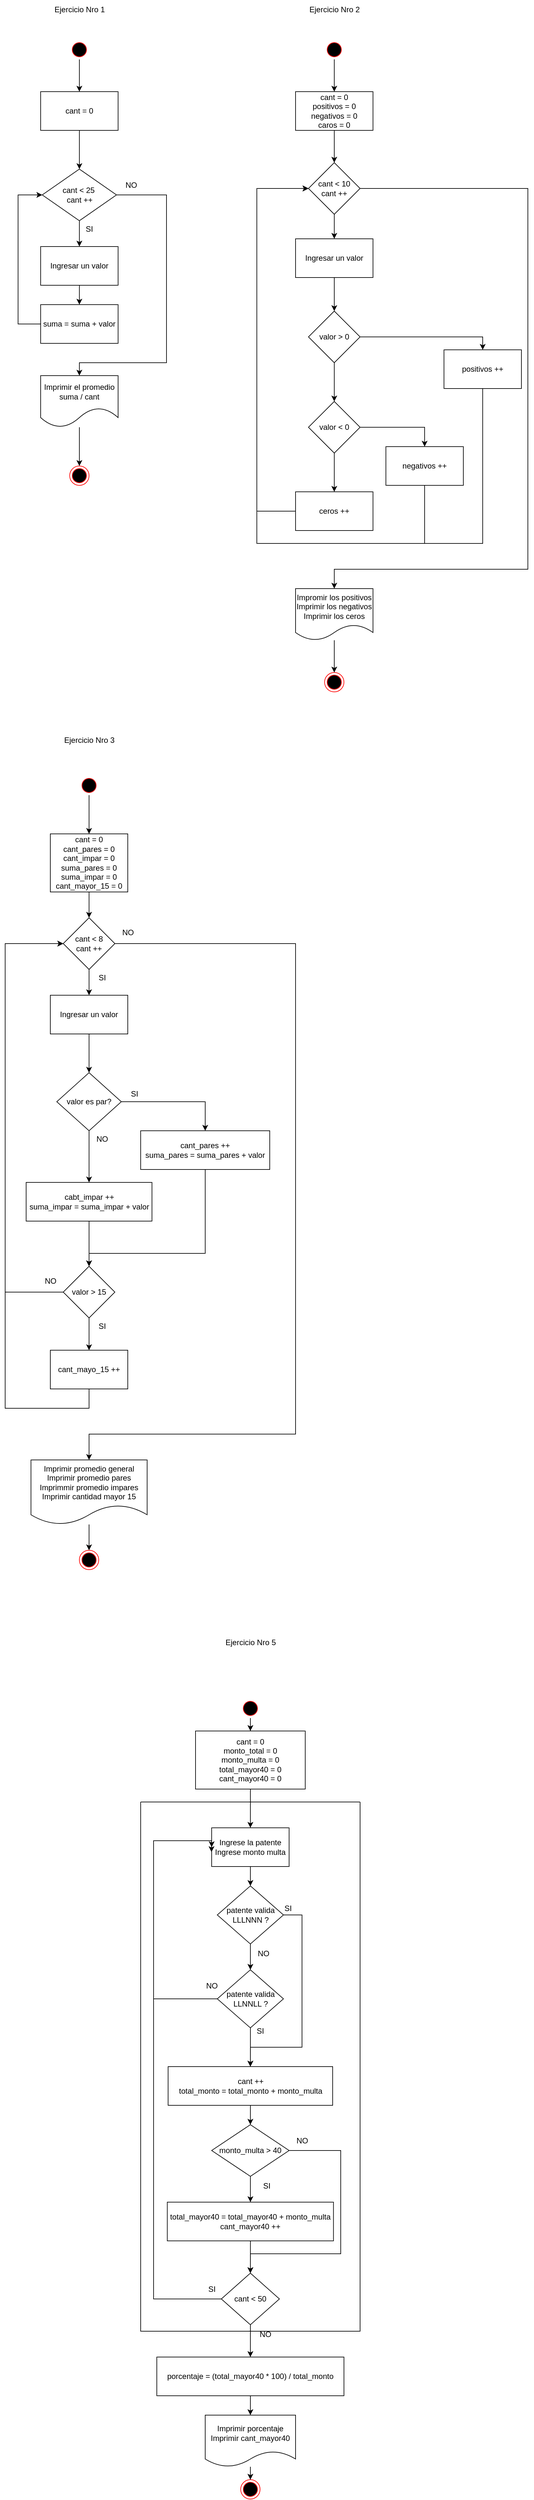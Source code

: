 <mxfile version="24.4.0" type="device">
  <diagram name="Page-1" id="738_fvAYB-Y-a5Oyajcu">
    <mxGraphModel dx="1647" dy="803" grid="1" gridSize="10" guides="1" tooltips="1" connect="1" arrows="1" fold="1" page="1" pageScale="1" pageWidth="850" pageHeight="1100" math="0" shadow="0">
      <root>
        <mxCell id="0" />
        <mxCell id="1" parent="0" />
        <mxCell id="kHOtdZWj9NgTq4LEb3Aq-25" value="" style="edgeStyle=orthogonalEdgeStyle;rounded=0;orthogonalLoop=1;jettySize=auto;html=1;" parent="1" source="kHOtdZWj9NgTq4LEb3Aq-1" target="kHOtdZWj9NgTq4LEb3Aq-7" edge="1">
          <mxGeometry relative="1" as="geometry" />
        </mxCell>
        <mxCell id="kHOtdZWj9NgTq4LEb3Aq-1" value="" style="ellipse;html=1;shape=startState;fillColor=#000000;strokeColor=#ff0000;" parent="1" vertex="1">
          <mxGeometry x="130" y="80" width="30" height="30" as="geometry" />
        </mxCell>
        <mxCell id="kHOtdZWj9NgTq4LEb3Aq-3" value="" style="ellipse;html=1;shape=endState;fillColor=#000000;strokeColor=#ff0000;" parent="1" vertex="1">
          <mxGeometry x="130" y="740" width="30" height="30" as="geometry" />
        </mxCell>
        <mxCell id="kHOtdZWj9NgTq4LEb3Aq-39" value="" style="edgeStyle=orthogonalEdgeStyle;rounded=0;orthogonalLoop=1;jettySize=auto;html=1;" parent="1" source="kHOtdZWj9NgTq4LEb3Aq-4" target="kHOtdZWj9NgTq4LEb3Aq-30" edge="1">
          <mxGeometry relative="1" as="geometry" />
        </mxCell>
        <mxCell id="kHOtdZWj9NgTq4LEb3Aq-4" value="" style="ellipse;html=1;shape=startState;fillColor=#000000;strokeColor=#ff0000;" parent="1" vertex="1">
          <mxGeometry x="525" y="80" width="30" height="30" as="geometry" />
        </mxCell>
        <mxCell id="kHOtdZWj9NgTq4LEb3Aq-5" value="" style="ellipse;html=1;shape=endState;fillColor=#000000;strokeColor=#ff0000;" parent="1" vertex="1">
          <mxGeometry x="525" y="1060" width="30" height="30" as="geometry" />
        </mxCell>
        <mxCell id="kHOtdZWj9NgTq4LEb3Aq-24" value="" style="edgeStyle=orthogonalEdgeStyle;rounded=0;orthogonalLoop=1;jettySize=auto;html=1;" parent="1" source="kHOtdZWj9NgTq4LEb3Aq-7" target="kHOtdZWj9NgTq4LEb3Aq-9" edge="1">
          <mxGeometry relative="1" as="geometry" />
        </mxCell>
        <mxCell id="kHOtdZWj9NgTq4LEb3Aq-7" value="cant = 0" style="rounded=0;whiteSpace=wrap;html=1;" parent="1" vertex="1">
          <mxGeometry x="85" y="160" width="120" height="60" as="geometry" />
        </mxCell>
        <mxCell id="kHOtdZWj9NgTq4LEb3Aq-21" value="" style="edgeStyle=orthogonalEdgeStyle;rounded=0;orthogonalLoop=1;jettySize=auto;html=1;" parent="1" source="kHOtdZWj9NgTq4LEb3Aq-9" target="kHOtdZWj9NgTq4LEb3Aq-18" edge="1">
          <mxGeometry relative="1" as="geometry" />
        </mxCell>
        <mxCell id="kHOtdZWj9NgTq4LEb3Aq-23" style="edgeStyle=orthogonalEdgeStyle;rounded=0;orthogonalLoop=1;jettySize=auto;html=1;" parent="1" source="kHOtdZWj9NgTq4LEb3Aq-9" target="kHOtdZWj9NgTq4LEb3Aq-10" edge="1">
          <mxGeometry relative="1" as="geometry">
            <Array as="points">
              <mxPoint x="280" y="320" />
              <mxPoint x="280" y="580" />
              <mxPoint x="145" y="580" />
            </Array>
          </mxGeometry>
        </mxCell>
        <mxCell id="kHOtdZWj9NgTq4LEb3Aq-9" value="cant &amp;lt; 25&amp;nbsp;&lt;br&gt;cant ++" style="rhombus;whiteSpace=wrap;html=1;" parent="1" vertex="1">
          <mxGeometry x="87.5" y="280" width="115" height="80" as="geometry" />
        </mxCell>
        <mxCell id="kHOtdZWj9NgTq4LEb3Aq-26" value="" style="edgeStyle=orthogonalEdgeStyle;rounded=0;orthogonalLoop=1;jettySize=auto;html=1;" parent="1" source="kHOtdZWj9NgTq4LEb3Aq-10" target="kHOtdZWj9NgTq4LEb3Aq-3" edge="1">
          <mxGeometry relative="1" as="geometry" />
        </mxCell>
        <mxCell id="kHOtdZWj9NgTq4LEb3Aq-10" value="Imprimir el promedio&lt;br&gt;suma / cant" style="shape=document;whiteSpace=wrap;html=1;boundedLbl=1;size=0.375;" parent="1" vertex="1">
          <mxGeometry x="85" y="600" width="120" height="80" as="geometry" />
        </mxCell>
        <mxCell id="kHOtdZWj9NgTq4LEb3Aq-22" value="" style="edgeStyle=orthogonalEdgeStyle;rounded=0;orthogonalLoop=1;jettySize=auto;html=1;" parent="1" source="kHOtdZWj9NgTq4LEb3Aq-18" target="kHOtdZWj9NgTq4LEb3Aq-19" edge="1">
          <mxGeometry relative="1" as="geometry" />
        </mxCell>
        <mxCell id="kHOtdZWj9NgTq4LEb3Aq-18" value="Ingresar un valor" style="rounded=0;whiteSpace=wrap;html=1;" parent="1" vertex="1">
          <mxGeometry x="85" y="400" width="120" height="60" as="geometry" />
        </mxCell>
        <mxCell id="kHOtdZWj9NgTq4LEb3Aq-20" style="edgeStyle=orthogonalEdgeStyle;rounded=0;orthogonalLoop=1;jettySize=auto;html=1;entryX=0;entryY=0.5;entryDx=0;entryDy=0;" parent="1" source="kHOtdZWj9NgTq4LEb3Aq-19" target="kHOtdZWj9NgTq4LEb3Aq-9" edge="1">
          <mxGeometry relative="1" as="geometry">
            <Array as="points">
              <mxPoint x="50" y="520" />
              <mxPoint x="50" y="320" />
            </Array>
          </mxGeometry>
        </mxCell>
        <mxCell id="kHOtdZWj9NgTq4LEb3Aq-19" value="suma = suma + valor" style="rounded=0;whiteSpace=wrap;html=1;" parent="1" vertex="1">
          <mxGeometry x="85" y="490" width="120" height="60" as="geometry" />
        </mxCell>
        <mxCell id="kHOtdZWj9NgTq4LEb3Aq-27" value="SI" style="text;html=1;align=center;verticalAlign=middle;resizable=0;points=[];autosize=1;strokeColor=none;fillColor=none;" parent="1" vertex="1">
          <mxGeometry x="145" y="358" width="30" height="30" as="geometry" />
        </mxCell>
        <mxCell id="kHOtdZWj9NgTq4LEb3Aq-28" value="NO" style="text;html=1;align=center;verticalAlign=middle;resizable=0;points=[];autosize=1;strokeColor=none;fillColor=none;" parent="1" vertex="1">
          <mxGeometry x="205" y="290" width="40" height="30" as="geometry" />
        </mxCell>
        <mxCell id="kHOtdZWj9NgTq4LEb3Aq-40" value="" style="edgeStyle=orthogonalEdgeStyle;rounded=0;orthogonalLoop=1;jettySize=auto;html=1;" parent="1" source="kHOtdZWj9NgTq4LEb3Aq-30" target="kHOtdZWj9NgTq4LEb3Aq-31" edge="1">
          <mxGeometry relative="1" as="geometry" />
        </mxCell>
        <mxCell id="kHOtdZWj9NgTq4LEb3Aq-30" value="cant = 0&lt;br&gt;positivos = 0&lt;br&gt;negativos = 0&lt;br&gt;caros = 0" style="rounded=0;whiteSpace=wrap;html=1;" parent="1" vertex="1">
          <mxGeometry x="480" y="160" width="120" height="60" as="geometry" />
        </mxCell>
        <mxCell id="kHOtdZWj9NgTq4LEb3Aq-41" value="" style="edgeStyle=orthogonalEdgeStyle;rounded=0;orthogonalLoop=1;jettySize=auto;html=1;" parent="1" source="kHOtdZWj9NgTq4LEb3Aq-31" target="kHOtdZWj9NgTq4LEb3Aq-32" edge="1">
          <mxGeometry relative="1" as="geometry" />
        </mxCell>
        <mxCell id="kHOtdZWj9NgTq4LEb3Aq-54" style="edgeStyle=orthogonalEdgeStyle;rounded=0;orthogonalLoop=1;jettySize=auto;html=1;" parent="1" source="kHOtdZWj9NgTq4LEb3Aq-31" target="kHOtdZWj9NgTq4LEb3Aq-34" edge="1">
          <mxGeometry relative="1" as="geometry">
            <Array as="points">
              <mxPoint x="840" y="310" />
              <mxPoint x="840" y="900" />
              <mxPoint x="540" y="900" />
            </Array>
          </mxGeometry>
        </mxCell>
        <mxCell id="kHOtdZWj9NgTq4LEb3Aq-31" value="cant &amp;lt; 10&lt;br&gt;cant ++" style="rhombus;whiteSpace=wrap;html=1;" parent="1" vertex="1">
          <mxGeometry x="500" y="270" width="80" height="80" as="geometry" />
        </mxCell>
        <mxCell id="kHOtdZWj9NgTq4LEb3Aq-42" value="" style="edgeStyle=orthogonalEdgeStyle;rounded=0;orthogonalLoop=1;jettySize=auto;html=1;" parent="1" source="kHOtdZWj9NgTq4LEb3Aq-32" target="kHOtdZWj9NgTq4LEb3Aq-36" edge="1">
          <mxGeometry relative="1" as="geometry" />
        </mxCell>
        <mxCell id="kHOtdZWj9NgTq4LEb3Aq-32" value="Ingresar un valor" style="rounded=0;whiteSpace=wrap;html=1;" parent="1" vertex="1">
          <mxGeometry x="480" y="388" width="120" height="60" as="geometry" />
        </mxCell>
        <mxCell id="kHOtdZWj9NgTq4LEb3Aq-51" style="edgeStyle=orthogonalEdgeStyle;rounded=0;orthogonalLoop=1;jettySize=auto;html=1;entryX=0;entryY=0.5;entryDx=0;entryDy=0;" parent="1" source="kHOtdZWj9NgTq4LEb3Aq-33" target="kHOtdZWj9NgTq4LEb3Aq-31" edge="1">
          <mxGeometry relative="1" as="geometry">
            <Array as="points">
              <mxPoint x="770" y="860" />
              <mxPoint x="420" y="860" />
              <mxPoint x="420" y="310" />
            </Array>
          </mxGeometry>
        </mxCell>
        <mxCell id="kHOtdZWj9NgTq4LEb3Aq-33" value="positivos ++" style="rounded=0;whiteSpace=wrap;html=1;" parent="1" vertex="1">
          <mxGeometry x="710" y="560" width="120" height="60" as="geometry" />
        </mxCell>
        <mxCell id="kHOtdZWj9NgTq4LEb3Aq-53" value="" style="edgeStyle=orthogonalEdgeStyle;rounded=0;orthogonalLoop=1;jettySize=auto;html=1;" parent="1" source="kHOtdZWj9NgTq4LEb3Aq-34" target="kHOtdZWj9NgTq4LEb3Aq-5" edge="1">
          <mxGeometry relative="1" as="geometry" />
        </mxCell>
        <mxCell id="kHOtdZWj9NgTq4LEb3Aq-34" value="Impromir los positivos&lt;br&gt;Imprimir los negativos&lt;br&gt;Imprimir los ceros" style="shape=document;whiteSpace=wrap;html=1;boundedLbl=1;" parent="1" vertex="1">
          <mxGeometry x="480" y="930" width="120" height="80" as="geometry" />
        </mxCell>
        <mxCell id="kHOtdZWj9NgTq4LEb3Aq-44" value="" style="edgeStyle=orthogonalEdgeStyle;rounded=0;orthogonalLoop=1;jettySize=auto;html=1;" parent="1" source="kHOtdZWj9NgTq4LEb3Aq-35" target="kHOtdZWj9NgTq4LEb3Aq-38" edge="1">
          <mxGeometry relative="1" as="geometry" />
        </mxCell>
        <mxCell id="kHOtdZWj9NgTq4LEb3Aq-49" style="edgeStyle=orthogonalEdgeStyle;rounded=0;orthogonalLoop=1;jettySize=auto;html=1;entryX=0.5;entryY=0;entryDx=0;entryDy=0;" parent="1" source="kHOtdZWj9NgTq4LEb3Aq-35" target="kHOtdZWj9NgTq4LEb3Aq-37" edge="1">
          <mxGeometry relative="1" as="geometry" />
        </mxCell>
        <mxCell id="kHOtdZWj9NgTq4LEb3Aq-35" value="valor &amp;lt; 0" style="rhombus;whiteSpace=wrap;html=1;" parent="1" vertex="1">
          <mxGeometry x="500" y="640" width="80" height="80" as="geometry" />
        </mxCell>
        <mxCell id="kHOtdZWj9NgTq4LEb3Aq-43" value="" style="edgeStyle=orthogonalEdgeStyle;rounded=0;orthogonalLoop=1;jettySize=auto;html=1;" parent="1" source="kHOtdZWj9NgTq4LEb3Aq-36" target="kHOtdZWj9NgTq4LEb3Aq-35" edge="1">
          <mxGeometry relative="1" as="geometry" />
        </mxCell>
        <mxCell id="kHOtdZWj9NgTq4LEb3Aq-48" style="edgeStyle=orthogonalEdgeStyle;rounded=0;orthogonalLoop=1;jettySize=auto;html=1;entryX=0.5;entryY=0;entryDx=0;entryDy=0;" parent="1" source="kHOtdZWj9NgTq4LEb3Aq-36" target="kHOtdZWj9NgTq4LEb3Aq-33" edge="1">
          <mxGeometry relative="1" as="geometry" />
        </mxCell>
        <mxCell id="kHOtdZWj9NgTq4LEb3Aq-36" value="valor &amp;gt; 0" style="rhombus;whiteSpace=wrap;html=1;" parent="1" vertex="1">
          <mxGeometry x="500" y="500" width="80" height="80" as="geometry" />
        </mxCell>
        <mxCell id="kHOtdZWj9NgTq4LEb3Aq-50" style="edgeStyle=orthogonalEdgeStyle;rounded=0;orthogonalLoop=1;jettySize=auto;html=1;entryX=0;entryY=0.5;entryDx=0;entryDy=0;" parent="1" source="kHOtdZWj9NgTq4LEb3Aq-37" target="kHOtdZWj9NgTq4LEb3Aq-31" edge="1">
          <mxGeometry relative="1" as="geometry">
            <Array as="points">
              <mxPoint x="680" y="860" />
              <mxPoint x="420" y="860" />
              <mxPoint x="420" y="310" />
            </Array>
          </mxGeometry>
        </mxCell>
        <mxCell id="kHOtdZWj9NgTq4LEb3Aq-37" value="negativos ++" style="rounded=0;whiteSpace=wrap;html=1;" parent="1" vertex="1">
          <mxGeometry x="620" y="710" width="120" height="60" as="geometry" />
        </mxCell>
        <mxCell id="kHOtdZWj9NgTq4LEb3Aq-47" style="edgeStyle=orthogonalEdgeStyle;rounded=0;orthogonalLoop=1;jettySize=auto;html=1;entryX=0;entryY=0.5;entryDx=0;entryDy=0;" parent="1" source="kHOtdZWj9NgTq4LEb3Aq-38" target="kHOtdZWj9NgTq4LEb3Aq-31" edge="1">
          <mxGeometry relative="1" as="geometry">
            <Array as="points">
              <mxPoint x="420" y="810" />
              <mxPoint x="420" y="310" />
            </Array>
          </mxGeometry>
        </mxCell>
        <mxCell id="kHOtdZWj9NgTq4LEb3Aq-38" value="ceros ++" style="rounded=0;whiteSpace=wrap;html=1;" parent="1" vertex="1">
          <mxGeometry x="480" y="780" width="120" height="60" as="geometry" />
        </mxCell>
        <mxCell id="kHOtdZWj9NgTq4LEb3Aq-55" value="Ejercicio Nro 1" style="text;html=1;align=center;verticalAlign=middle;resizable=0;points=[];autosize=1;strokeColor=none;fillColor=none;" parent="1" vertex="1">
          <mxGeometry x="95" y="18" width="100" height="30" as="geometry" />
        </mxCell>
        <mxCell id="kHOtdZWj9NgTq4LEb3Aq-56" value="Ejercicio Nro 2" style="text;html=1;align=center;verticalAlign=middle;resizable=0;points=[];autosize=1;strokeColor=none;fillColor=none;" parent="1" vertex="1">
          <mxGeometry x="490" y="18" width="100" height="30" as="geometry" />
        </mxCell>
        <mxCell id="kHOtdZWj9NgTq4LEb3Aq-68" value="" style="edgeStyle=orthogonalEdgeStyle;rounded=0;orthogonalLoop=1;jettySize=auto;html=1;" parent="1" source="kHOtdZWj9NgTq4LEb3Aq-57" target="kHOtdZWj9NgTq4LEb3Aq-61" edge="1">
          <mxGeometry relative="1" as="geometry" />
        </mxCell>
        <mxCell id="kHOtdZWj9NgTq4LEb3Aq-57" value="" style="ellipse;html=1;shape=startState;fillColor=#000000;strokeColor=#ff0000;" parent="1" vertex="1">
          <mxGeometry x="145" y="1220" width="30" height="30" as="geometry" />
        </mxCell>
        <mxCell id="kHOtdZWj9NgTq4LEb3Aq-58" value="" style="ellipse;html=1;shape=endState;fillColor=#000000;strokeColor=#ff0000;" parent="1" vertex="1">
          <mxGeometry x="145" y="2420" width="30" height="30" as="geometry" />
        </mxCell>
        <mxCell id="kHOtdZWj9NgTq4LEb3Aq-69" value="" style="edgeStyle=orthogonalEdgeStyle;rounded=0;orthogonalLoop=1;jettySize=auto;html=1;" parent="1" source="kHOtdZWj9NgTq4LEb3Aq-61" target="kHOtdZWj9NgTq4LEb3Aq-62" edge="1">
          <mxGeometry relative="1" as="geometry" />
        </mxCell>
        <mxCell id="kHOtdZWj9NgTq4LEb3Aq-61" value="cant = 0&lt;div&gt;cant_pares = 0&lt;br&gt;cant_impar = 0&lt;br&gt;suma_pares = 0&lt;br&gt;suma_impar = 0&lt;br&gt;cant_mayor_15 = 0&lt;/div&gt;" style="rounded=0;whiteSpace=wrap;html=1;" parent="1" vertex="1">
          <mxGeometry x="100" y="1310" width="120" height="90" as="geometry" />
        </mxCell>
        <mxCell id="kHOtdZWj9NgTq4LEb3Aq-70" value="" style="edgeStyle=orthogonalEdgeStyle;rounded=0;orthogonalLoop=1;jettySize=auto;html=1;" parent="1" source="kHOtdZWj9NgTq4LEb3Aq-62" target="kHOtdZWj9NgTq4LEb3Aq-63" edge="1">
          <mxGeometry relative="1" as="geometry" />
        </mxCell>
        <mxCell id="kHOtdZWj9NgTq4LEb3Aq-87" style="edgeStyle=orthogonalEdgeStyle;rounded=0;orthogonalLoop=1;jettySize=auto;html=1;" parent="1" source="kHOtdZWj9NgTq4LEb3Aq-62" target="kHOtdZWj9NgTq4LEb3Aq-84" edge="1">
          <mxGeometry relative="1" as="geometry">
            <Array as="points">
              <mxPoint x="480" y="1480" />
              <mxPoint x="480" y="2240" />
              <mxPoint x="160" y="2240" />
            </Array>
          </mxGeometry>
        </mxCell>
        <mxCell id="kHOtdZWj9NgTq4LEb3Aq-62" value="cant &amp;lt; 8&lt;br&gt;cant ++" style="rhombus;whiteSpace=wrap;html=1;" parent="1" vertex="1">
          <mxGeometry x="120" y="1440" width="80" height="80" as="geometry" />
        </mxCell>
        <mxCell id="kHOtdZWj9NgTq4LEb3Aq-71" value="" style="edgeStyle=orthogonalEdgeStyle;rounded=0;orthogonalLoop=1;jettySize=auto;html=1;" parent="1" source="kHOtdZWj9NgTq4LEb3Aq-63" target="kHOtdZWj9NgTq4LEb3Aq-64" edge="1">
          <mxGeometry relative="1" as="geometry" />
        </mxCell>
        <mxCell id="kHOtdZWj9NgTq4LEb3Aq-63" value="Ingresar un valor" style="rounded=0;whiteSpace=wrap;html=1;" parent="1" vertex="1">
          <mxGeometry x="100" y="1560" width="120" height="60" as="geometry" />
        </mxCell>
        <mxCell id="kHOtdZWj9NgTq4LEb3Aq-72" value="" style="edgeStyle=orthogonalEdgeStyle;rounded=0;orthogonalLoop=1;jettySize=auto;html=1;" parent="1" source="kHOtdZWj9NgTq4LEb3Aq-64" target="kHOtdZWj9NgTq4LEb3Aq-67" edge="1">
          <mxGeometry relative="1" as="geometry" />
        </mxCell>
        <mxCell id="kHOtdZWj9NgTq4LEb3Aq-73" style="edgeStyle=orthogonalEdgeStyle;rounded=0;orthogonalLoop=1;jettySize=auto;html=1;entryX=0.5;entryY=0;entryDx=0;entryDy=0;" parent="1" source="kHOtdZWj9NgTq4LEb3Aq-64" target="kHOtdZWj9NgTq4LEb3Aq-66" edge="1">
          <mxGeometry relative="1" as="geometry" />
        </mxCell>
        <mxCell id="kHOtdZWj9NgTq4LEb3Aq-64" value="valor es par?" style="rhombus;whiteSpace=wrap;html=1;" parent="1" vertex="1">
          <mxGeometry x="110" y="1680" width="100" height="90" as="geometry" />
        </mxCell>
        <mxCell id="kHOtdZWj9NgTq4LEb3Aq-77" value="" style="edgeStyle=orthogonalEdgeStyle;rounded=0;orthogonalLoop=1;jettySize=auto;html=1;" parent="1" source="kHOtdZWj9NgTq4LEb3Aq-65" target="kHOtdZWj9NgTq4LEb3Aq-76" edge="1">
          <mxGeometry relative="1" as="geometry" />
        </mxCell>
        <mxCell id="kHOtdZWj9NgTq4LEb3Aq-81" style="edgeStyle=orthogonalEdgeStyle;rounded=0;orthogonalLoop=1;jettySize=auto;html=1;entryX=0;entryY=0.5;entryDx=0;entryDy=0;" parent="1" source="kHOtdZWj9NgTq4LEb3Aq-65" target="kHOtdZWj9NgTq4LEb3Aq-62" edge="1">
          <mxGeometry relative="1" as="geometry">
            <Array as="points">
              <mxPoint x="30" y="2020" />
              <mxPoint x="30" y="1480" />
            </Array>
          </mxGeometry>
        </mxCell>
        <mxCell id="kHOtdZWj9NgTq4LEb3Aq-65" value="valor &amp;gt; 15" style="rhombus;whiteSpace=wrap;html=1;" parent="1" vertex="1">
          <mxGeometry x="120" y="1980" width="80" height="80" as="geometry" />
        </mxCell>
        <mxCell id="kHOtdZWj9NgTq4LEb3Aq-75" style="edgeStyle=orthogonalEdgeStyle;rounded=0;orthogonalLoop=1;jettySize=auto;html=1;entryX=0.5;entryY=0;entryDx=0;entryDy=0;" parent="1" source="kHOtdZWj9NgTq4LEb3Aq-66" target="kHOtdZWj9NgTq4LEb3Aq-65" edge="1">
          <mxGeometry relative="1" as="geometry">
            <Array as="points">
              <mxPoint x="340" y="1960" />
              <mxPoint x="160" y="1960" />
            </Array>
          </mxGeometry>
        </mxCell>
        <mxCell id="kHOtdZWj9NgTq4LEb3Aq-66" value="cant_pares ++&lt;br&gt;suma_pares = suma_pares + valor" style="rounded=0;whiteSpace=wrap;html=1;" parent="1" vertex="1">
          <mxGeometry x="240" y="1770" width="200" height="60" as="geometry" />
        </mxCell>
        <mxCell id="kHOtdZWj9NgTq4LEb3Aq-74" value="" style="edgeStyle=orthogonalEdgeStyle;rounded=0;orthogonalLoop=1;jettySize=auto;html=1;" parent="1" source="kHOtdZWj9NgTq4LEb3Aq-67" target="kHOtdZWj9NgTq4LEb3Aq-65" edge="1">
          <mxGeometry relative="1" as="geometry" />
        </mxCell>
        <mxCell id="kHOtdZWj9NgTq4LEb3Aq-67" value="cabt_impar ++&lt;br&gt;suma_impar = suma_impar + valor" style="rounded=0;whiteSpace=wrap;html=1;" parent="1" vertex="1">
          <mxGeometry x="62.5" y="1850" width="195" height="60" as="geometry" />
        </mxCell>
        <mxCell id="kHOtdZWj9NgTq4LEb3Aq-83" style="edgeStyle=orthogonalEdgeStyle;rounded=0;orthogonalLoop=1;jettySize=auto;html=1;entryX=0;entryY=0.5;entryDx=0;entryDy=0;" parent="1" source="kHOtdZWj9NgTq4LEb3Aq-76" target="kHOtdZWj9NgTq4LEb3Aq-62" edge="1">
          <mxGeometry relative="1" as="geometry">
            <Array as="points">
              <mxPoint x="160" y="2200" />
              <mxPoint x="30" y="2200" />
              <mxPoint x="30" y="1480" />
            </Array>
          </mxGeometry>
        </mxCell>
        <mxCell id="kHOtdZWj9NgTq4LEb3Aq-76" value="cant_mayo_15 ++" style="rounded=0;whiteSpace=wrap;html=1;" parent="1" vertex="1">
          <mxGeometry x="100" y="2110" width="120" height="60" as="geometry" />
        </mxCell>
        <mxCell id="kHOtdZWj9NgTq4LEb3Aq-78" value="SI" style="text;html=1;align=center;verticalAlign=middle;resizable=0;points=[];autosize=1;strokeColor=none;fillColor=none;" parent="1" vertex="1">
          <mxGeometry x="215" y="1698" width="30" height="30" as="geometry" />
        </mxCell>
        <mxCell id="kHOtdZWj9NgTq4LEb3Aq-79" value="NO" style="text;html=1;align=center;verticalAlign=middle;resizable=0;points=[];autosize=1;strokeColor=none;fillColor=none;" parent="1" vertex="1">
          <mxGeometry x="160" y="1768" width="40" height="30" as="geometry" />
        </mxCell>
        <mxCell id="kHOtdZWj9NgTq4LEb3Aq-80" value="SI" style="text;html=1;align=center;verticalAlign=middle;resizable=0;points=[];autosize=1;strokeColor=none;fillColor=none;" parent="1" vertex="1">
          <mxGeometry x="165" y="2058" width="30" height="30" as="geometry" />
        </mxCell>
        <mxCell id="kHOtdZWj9NgTq4LEb3Aq-82" value="NO" style="text;html=1;align=center;verticalAlign=middle;resizable=0;points=[];autosize=1;strokeColor=none;fillColor=none;" parent="1" vertex="1">
          <mxGeometry x="80" y="1988" width="40" height="30" as="geometry" />
        </mxCell>
        <mxCell id="kHOtdZWj9NgTq4LEb3Aq-86" value="" style="edgeStyle=orthogonalEdgeStyle;rounded=0;orthogonalLoop=1;jettySize=auto;html=1;" parent="1" source="kHOtdZWj9NgTq4LEb3Aq-84" target="kHOtdZWj9NgTq4LEb3Aq-58" edge="1">
          <mxGeometry relative="1" as="geometry" />
        </mxCell>
        <mxCell id="kHOtdZWj9NgTq4LEb3Aq-84" value="Imprimir promedio general&lt;div&gt;Imprimir promedio pares&lt;br&gt;Imprimmir promedio impares&lt;br&gt;Imprimir cantidad mayor 15&lt;/div&gt;" style="shape=document;whiteSpace=wrap;html=1;boundedLbl=1;" parent="1" vertex="1">
          <mxGeometry x="70" y="2280" width="180" height="100" as="geometry" />
        </mxCell>
        <mxCell id="kHOtdZWj9NgTq4LEb3Aq-88" value="SI" style="text;html=1;align=center;verticalAlign=middle;resizable=0;points=[];autosize=1;strokeColor=none;fillColor=none;" parent="1" vertex="1">
          <mxGeometry x="165" y="1518" width="30" height="30" as="geometry" />
        </mxCell>
        <mxCell id="kHOtdZWj9NgTq4LEb3Aq-89" value="NO" style="text;html=1;align=center;verticalAlign=middle;resizable=0;points=[];autosize=1;strokeColor=none;fillColor=none;" parent="1" vertex="1">
          <mxGeometry x="200" y="1448" width="40" height="30" as="geometry" />
        </mxCell>
        <mxCell id="kHOtdZWj9NgTq4LEb3Aq-90" value="Ejercicio Nro 3" style="text;html=1;align=center;verticalAlign=middle;resizable=0;points=[];autosize=1;strokeColor=none;fillColor=none;" parent="1" vertex="1">
          <mxGeometry x="110" y="1150" width="100" height="30" as="geometry" />
        </mxCell>
        <mxCell id="kHOtdZWj9NgTq4LEb3Aq-137" value="" style="edgeStyle=orthogonalEdgeStyle;rounded=0;orthogonalLoop=1;jettySize=auto;html=1;" parent="1" source="kHOtdZWj9NgTq4LEb3Aq-91" target="kHOtdZWj9NgTq4LEb3Aq-94" edge="1">
          <mxGeometry relative="1" as="geometry" />
        </mxCell>
        <mxCell id="kHOtdZWj9NgTq4LEb3Aq-91" value="" style="ellipse;html=1;shape=startState;fillColor=#000000;strokeColor=#ff0000;" parent="1" vertex="1">
          <mxGeometry x="395" y="2650" width="30" height="30" as="geometry" />
        </mxCell>
        <mxCell id="kHOtdZWj9NgTq4LEb3Aq-93" value="" style="ellipse;html=1;shape=endState;fillColor=#000000;strokeColor=#ff0000;" parent="1" vertex="1">
          <mxGeometry x="395" y="3860" width="30" height="30" as="geometry" />
        </mxCell>
        <mxCell id="kHOtdZWj9NgTq4LEb3Aq-141" style="edgeStyle=orthogonalEdgeStyle;rounded=0;orthogonalLoop=1;jettySize=auto;html=1;entryX=0.5;entryY=0;entryDx=0;entryDy=0;" parent="1" source="kHOtdZWj9NgTq4LEb3Aq-94" target="kHOtdZWj9NgTq4LEb3Aq-96" edge="1">
          <mxGeometry relative="1" as="geometry" />
        </mxCell>
        <mxCell id="kHOtdZWj9NgTq4LEb3Aq-94" value="cant = 0&lt;div&gt;monto_total = 0&lt;br&gt;monto_multa = 0&lt;/div&gt;&lt;div&gt;total_mayor40 = 0&lt;br&gt;cant_mayor40 = 0&lt;/div&gt;" style="rounded=0;whiteSpace=wrap;html=1;" parent="1" vertex="1">
          <mxGeometry x="325" y="2700" width="170" height="90" as="geometry" />
        </mxCell>
        <mxCell id="kHOtdZWj9NgTq4LEb3Aq-95" value="" style="swimlane;startSize=0;" parent="1" vertex="1">
          <mxGeometry x="240" y="2810" width="340" height="820" as="geometry">
            <mxRectangle x="310" y="2840" width="50" height="40" as="alternateBounds" />
          </mxGeometry>
        </mxCell>
        <mxCell id="kHOtdZWj9NgTq4LEb3Aq-105" value="" style="edgeStyle=orthogonalEdgeStyle;rounded=0;orthogonalLoop=1;jettySize=auto;html=1;" parent="kHOtdZWj9NgTq4LEb3Aq-95" source="kHOtdZWj9NgTq4LEb3Aq-96" target="kHOtdZWj9NgTq4LEb3Aq-99" edge="1">
          <mxGeometry relative="1" as="geometry" />
        </mxCell>
        <mxCell id="kHOtdZWj9NgTq4LEb3Aq-96" value="Ingrese la patente&lt;br&gt;Ingrese monto multa" style="rounded=0;whiteSpace=wrap;html=1;" parent="kHOtdZWj9NgTq4LEb3Aq-95" vertex="1">
          <mxGeometry x="110" y="40" width="120" height="60" as="geometry" />
        </mxCell>
        <mxCell id="kHOtdZWj9NgTq4LEb3Aq-134" style="edgeStyle=orthogonalEdgeStyle;rounded=0;orthogonalLoop=1;jettySize=auto;html=1;entryX=0;entryY=0.5;entryDx=0;entryDy=0;" parent="kHOtdZWj9NgTq4LEb3Aq-95" source="kHOtdZWj9NgTq4LEb3Aq-97" target="kHOtdZWj9NgTq4LEb3Aq-96" edge="1">
          <mxGeometry relative="1" as="geometry">
            <Array as="points">
              <mxPoint x="20" y="770" />
              <mxPoint x="20" y="60" />
            </Array>
          </mxGeometry>
        </mxCell>
        <mxCell id="kHOtdZWj9NgTq4LEb3Aq-97" value="cant &amp;lt; 50" style="rhombus;whiteSpace=wrap;html=1;" parent="kHOtdZWj9NgTq4LEb3Aq-95" vertex="1">
          <mxGeometry x="125" y="730" width="90" height="80" as="geometry" />
        </mxCell>
        <mxCell id="kHOtdZWj9NgTq4LEb3Aq-106" value="" style="edgeStyle=orthogonalEdgeStyle;rounded=0;orthogonalLoop=1;jettySize=auto;html=1;" parent="kHOtdZWj9NgTq4LEb3Aq-95" source="kHOtdZWj9NgTq4LEb3Aq-99" target="kHOtdZWj9NgTq4LEb3Aq-100" edge="1">
          <mxGeometry relative="1" as="geometry" />
        </mxCell>
        <mxCell id="kHOtdZWj9NgTq4LEb3Aq-116" style="edgeStyle=orthogonalEdgeStyle;rounded=0;orthogonalLoop=1;jettySize=auto;html=1;entryX=0.5;entryY=0;entryDx=0;entryDy=0;" parent="kHOtdZWj9NgTq4LEb3Aq-95" source="kHOtdZWj9NgTq4LEb3Aq-99" target="kHOtdZWj9NgTq4LEb3Aq-101" edge="1">
          <mxGeometry relative="1" as="geometry">
            <Array as="points">
              <mxPoint x="250" y="175" />
              <mxPoint x="250" y="380" />
              <mxPoint x="170" y="380" />
            </Array>
          </mxGeometry>
        </mxCell>
        <mxCell id="kHOtdZWj9NgTq4LEb3Aq-99" value="patente valida LLLNNN ?" style="rhombus;whiteSpace=wrap;html=1;" parent="kHOtdZWj9NgTq4LEb3Aq-95" vertex="1">
          <mxGeometry x="118.75" y="130" width="102.5" height="90" as="geometry" />
        </mxCell>
        <mxCell id="kHOtdZWj9NgTq4LEb3Aq-110" value="" style="edgeStyle=orthogonalEdgeStyle;rounded=0;orthogonalLoop=1;jettySize=auto;html=1;" parent="kHOtdZWj9NgTq4LEb3Aq-95" source="kHOtdZWj9NgTq4LEb3Aq-100" target="kHOtdZWj9NgTq4LEb3Aq-101" edge="1">
          <mxGeometry relative="1" as="geometry" />
        </mxCell>
        <mxCell id="kHOtdZWj9NgTq4LEb3Aq-100" value="patente valida LLNNLL ?" style="rhombus;whiteSpace=wrap;html=1;" parent="kHOtdZWj9NgTq4LEb3Aq-95" vertex="1">
          <mxGeometry x="118.75" y="260" width="102.5" height="90" as="geometry" />
        </mxCell>
        <mxCell id="kHOtdZWj9NgTq4LEb3Aq-108" value="" style="edgeStyle=orthogonalEdgeStyle;rounded=0;orthogonalLoop=1;jettySize=auto;html=1;" parent="kHOtdZWj9NgTq4LEb3Aq-95" source="kHOtdZWj9NgTq4LEb3Aq-101" target="kHOtdZWj9NgTq4LEb3Aq-103" edge="1">
          <mxGeometry relative="1" as="geometry" />
        </mxCell>
        <mxCell id="kHOtdZWj9NgTq4LEb3Aq-101" value="cant ++&lt;br&gt;total_monto = total_monto + monto_multa" style="rounded=0;whiteSpace=wrap;html=1;" parent="kHOtdZWj9NgTq4LEb3Aq-95" vertex="1">
          <mxGeometry x="42.5" y="410" width="255" height="60" as="geometry" />
        </mxCell>
        <mxCell id="kHOtdZWj9NgTq4LEb3Aq-109" value="" style="edgeStyle=orthogonalEdgeStyle;rounded=0;orthogonalLoop=1;jettySize=auto;html=1;" parent="kHOtdZWj9NgTq4LEb3Aq-95" source="kHOtdZWj9NgTq4LEb3Aq-103" target="kHOtdZWj9NgTq4LEb3Aq-104" edge="1">
          <mxGeometry relative="1" as="geometry" />
        </mxCell>
        <mxCell id="kHOtdZWj9NgTq4LEb3Aq-122" style="edgeStyle=orthogonalEdgeStyle;rounded=0;orthogonalLoop=1;jettySize=auto;html=1;" parent="kHOtdZWj9NgTq4LEb3Aq-95" source="kHOtdZWj9NgTq4LEb3Aq-103" target="kHOtdZWj9NgTq4LEb3Aq-97" edge="1">
          <mxGeometry relative="1" as="geometry">
            <Array as="points">
              <mxPoint x="310" y="540" />
              <mxPoint x="310" y="700" />
              <mxPoint x="170" y="700" />
            </Array>
          </mxGeometry>
        </mxCell>
        <mxCell id="kHOtdZWj9NgTq4LEb3Aq-103" value="monto_multa &amp;gt; 40" style="rhombus;whiteSpace=wrap;html=1;" parent="kHOtdZWj9NgTq4LEb3Aq-95" vertex="1">
          <mxGeometry x="110" y="500" width="120" height="80" as="geometry" />
        </mxCell>
        <mxCell id="kHOtdZWj9NgTq4LEb3Aq-124" style="edgeStyle=orthogonalEdgeStyle;rounded=0;orthogonalLoop=1;jettySize=auto;html=1;" parent="kHOtdZWj9NgTq4LEb3Aq-95" source="kHOtdZWj9NgTq4LEb3Aq-104" target="kHOtdZWj9NgTq4LEb3Aq-97" edge="1">
          <mxGeometry relative="1" as="geometry" />
        </mxCell>
        <mxCell id="kHOtdZWj9NgTq4LEb3Aq-104" value="total_mayor40 = total_mayor40 + monto_multa&lt;br&gt;cant_mayor40 ++" style="rounded=0;whiteSpace=wrap;html=1;" parent="kHOtdZWj9NgTq4LEb3Aq-95" vertex="1">
          <mxGeometry x="41.25" y="620" width="257.5" height="60" as="geometry" />
        </mxCell>
        <mxCell id="kHOtdZWj9NgTq4LEb3Aq-111" style="edgeStyle=orthogonalEdgeStyle;rounded=0;orthogonalLoop=1;jettySize=auto;html=1;entryX=-0.002;entryY=0.627;entryDx=0;entryDy=0;entryPerimeter=0;" parent="kHOtdZWj9NgTq4LEb3Aq-95" source="kHOtdZWj9NgTq4LEb3Aq-100" target="kHOtdZWj9NgTq4LEb3Aq-96" edge="1">
          <mxGeometry relative="1" as="geometry">
            <Array as="points">
              <mxPoint x="20" y="305" />
              <mxPoint x="20" y="60" />
              <mxPoint x="110" y="60" />
            </Array>
          </mxGeometry>
        </mxCell>
        <mxCell id="kHOtdZWj9NgTq4LEb3Aq-118" value="NO" style="text;html=1;align=center;verticalAlign=middle;resizable=0;points=[];autosize=1;strokeColor=none;fillColor=none;" parent="kHOtdZWj9NgTq4LEb3Aq-95" vertex="1">
          <mxGeometry x="170" y="220" width="40" height="30" as="geometry" />
        </mxCell>
        <mxCell id="kHOtdZWj9NgTq4LEb3Aq-120" value="SI" style="text;html=1;align=center;verticalAlign=middle;resizable=0;points=[];autosize=1;strokeColor=none;fillColor=none;" parent="kHOtdZWj9NgTq4LEb3Aq-95" vertex="1">
          <mxGeometry x="170" y="340" width="30" height="30" as="geometry" />
        </mxCell>
        <mxCell id="kHOtdZWj9NgTq4LEb3Aq-119" value="SI" style="text;html=1;align=center;verticalAlign=middle;resizable=0;points=[];autosize=1;strokeColor=none;fillColor=none;" parent="kHOtdZWj9NgTq4LEb3Aq-95" vertex="1">
          <mxGeometry x="212.5" y="150" width="30" height="30" as="geometry" />
        </mxCell>
        <mxCell id="kHOtdZWj9NgTq4LEb3Aq-117" value="NO" style="text;html=1;align=center;verticalAlign=middle;resizable=0;points=[];autosize=1;strokeColor=none;fillColor=none;" parent="kHOtdZWj9NgTq4LEb3Aq-95" vertex="1">
          <mxGeometry x="90" y="270" width="40" height="30" as="geometry" />
        </mxCell>
        <mxCell id="kHOtdZWj9NgTq4LEb3Aq-136" value="NO" style="text;html=1;align=center;verticalAlign=middle;resizable=0;points=[];autosize=1;strokeColor=none;fillColor=none;" parent="kHOtdZWj9NgTq4LEb3Aq-95" vertex="1">
          <mxGeometry x="172.5" y="810" width="40" height="30" as="geometry" />
        </mxCell>
        <mxCell id="kHOtdZWj9NgTq4LEb3Aq-125" value="NO" style="text;html=1;align=center;verticalAlign=middle;resizable=0;points=[];autosize=1;strokeColor=none;fillColor=none;" parent="kHOtdZWj9NgTq4LEb3Aq-95" vertex="1">
          <mxGeometry x="230" y="510" width="40" height="30" as="geometry" />
        </mxCell>
        <mxCell id="kHOtdZWj9NgTq4LEb3Aq-126" value="SI" style="text;html=1;align=center;verticalAlign=middle;resizable=0;points=[];autosize=1;strokeColor=none;fillColor=none;" parent="kHOtdZWj9NgTq4LEb3Aq-95" vertex="1">
          <mxGeometry x="180" y="580" width="30" height="30" as="geometry" />
        </mxCell>
        <mxCell id="kHOtdZWj9NgTq4LEb3Aq-135" value="SI" style="text;html=1;align=center;verticalAlign=middle;resizable=0;points=[];autosize=1;strokeColor=none;fillColor=none;" parent="kHOtdZWj9NgTq4LEb3Aq-95" vertex="1">
          <mxGeometry x="95" y="740" width="30" height="30" as="geometry" />
        </mxCell>
        <mxCell id="kHOtdZWj9NgTq4LEb3Aq-131" value="" style="edgeStyle=orthogonalEdgeStyle;rounded=0;orthogonalLoop=1;jettySize=auto;html=1;" parent="1" source="kHOtdZWj9NgTq4LEb3Aq-129" target="kHOtdZWj9NgTq4LEb3Aq-93" edge="1">
          <mxGeometry relative="1" as="geometry" />
        </mxCell>
        <mxCell id="kHOtdZWj9NgTq4LEb3Aq-129" value="Imprimir porcentaje&lt;br&gt;Imprimir cant_mayor40" style="shape=document;whiteSpace=wrap;html=1;boundedLbl=1;" parent="1" vertex="1">
          <mxGeometry x="340" y="3760" width="140" height="80" as="geometry" />
        </mxCell>
        <mxCell id="kHOtdZWj9NgTq4LEb3Aq-140" value="" style="edgeStyle=orthogonalEdgeStyle;rounded=0;orthogonalLoop=1;jettySize=auto;html=1;" parent="1" source="kHOtdZWj9NgTq4LEb3Aq-138" target="kHOtdZWj9NgTq4LEb3Aq-129" edge="1">
          <mxGeometry relative="1" as="geometry" />
        </mxCell>
        <mxCell id="kHOtdZWj9NgTq4LEb3Aq-138" value="porcentaje = (total_mayor40 * 100) / total_monto" style="rounded=0;whiteSpace=wrap;html=1;" parent="1" vertex="1">
          <mxGeometry x="265" y="3670" width="290" height="60" as="geometry" />
        </mxCell>
        <mxCell id="kHOtdZWj9NgTq4LEb3Aq-139" style="edgeStyle=orthogonalEdgeStyle;rounded=0;orthogonalLoop=1;jettySize=auto;html=1;" parent="1" source="kHOtdZWj9NgTq4LEb3Aq-97" target="kHOtdZWj9NgTq4LEb3Aq-138" edge="1">
          <mxGeometry relative="1" as="geometry" />
        </mxCell>
        <mxCell id="oA4okpUu5JfwB3i_eNA6-2" value="Ejercicio Nro 5" style="text;html=1;align=center;verticalAlign=middle;resizable=0;points=[];autosize=1;strokeColor=none;fillColor=none;" vertex="1" parent="1">
          <mxGeometry x="360" y="2548" width="100" height="30" as="geometry" />
        </mxCell>
      </root>
    </mxGraphModel>
  </diagram>
</mxfile>
